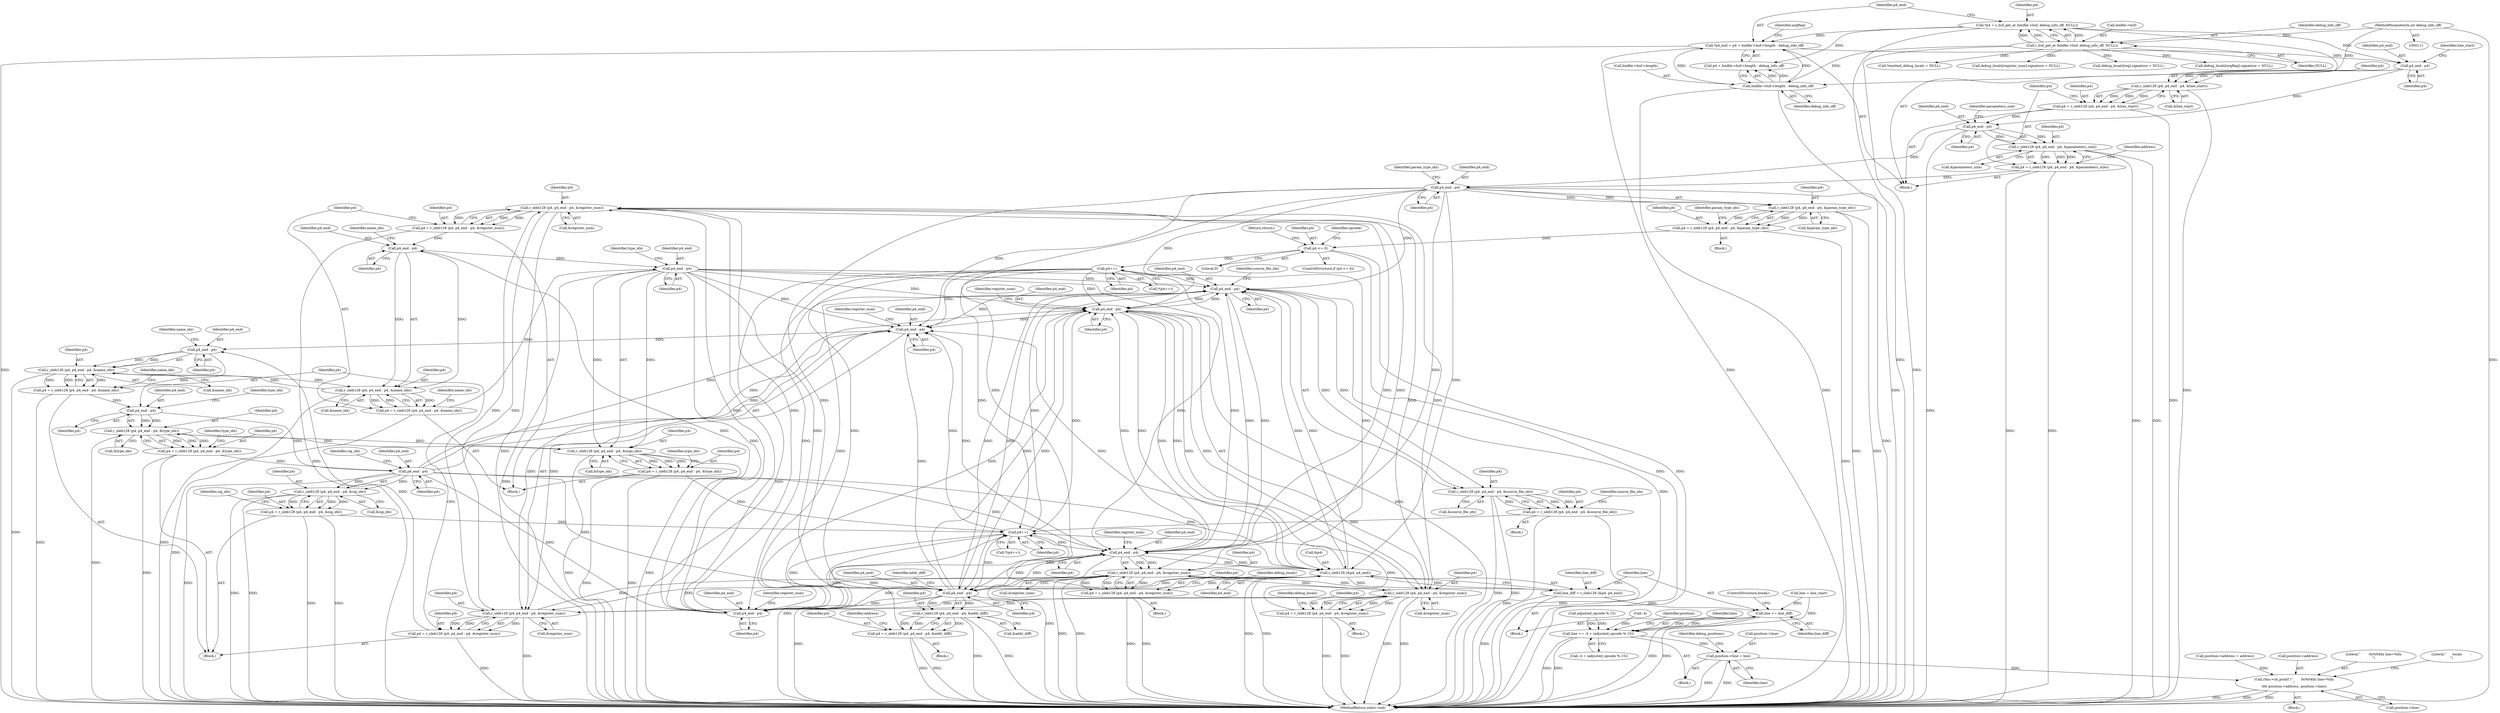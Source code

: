 digraph "0_radare2_252afb1cff9676f3ae1f341a28448bf2c8b6e308@pointer" {
"1000461" [label="(Call,r_uleb128 (p4, p4_end - p4, &register_num))"];
"1000463" [label="(Call,p4_end - p4)"];
"1000935" [label="(Call,p4_end - p4)"];
"1000802" [label="(Call,p4_end - p4)"];
"1000660" [label="(Call,p4_end - p4)"];
"1000648" [label="(Call,p4_end - p4)"];
"1000636" [label="(Call,p4_end - p4)"];
"1000627" [label="(Call,p4_end - p4)"];
"1000897" [label="(Call,p4_end - p4)"];
"1000446" [label="(Call,r_sleb128 (&p4, p4_end))"];
"1000328" [label="(Call,p4_end - p4)"];
"1000195" [label="(Call,p4_end - p4)"];
"1000186" [label="(Call,p4_end - p4)"];
"1000140" [label="(Call,*p4_end = p4 + binfile->buf->length - debug_info_off)"];
"1000131" [label="(Call,*p4 = r_buf_get_at (binfile->buf, debug_info_off, NULL))"];
"1000133" [label="(Call,r_buf_get_at (binfile->buf, debug_info_off, NULL))"];
"1000122" [label="(MethodParameterIn,int debug_info_off)"];
"1000144" [label="(Call,binfile->buf->length - debug_info_off)"];
"1000182" [label="(Call,p4 = r_uleb128 (p4, p4_end - p4, &line_start))"];
"1000184" [label="(Call,r_uleb128 (p4, p4_end - p4, &line_start))"];
"1000191" [label="(Call,p4 = r_uleb128 (p4, p4_end - p4, &parameters_size))"];
"1000193" [label="(Call,r_uleb128 (p4, p4_end - p4, &parameters_size))"];
"1000432" [label="(Call,p4_end - p4)"];
"1000484" [label="(Call,p4_end - p4)"];
"1000472" [label="(Call,p4_end - p4)"];
"1000459" [label="(Call,p4 = r_uleb128 (p4, p4_end - p4, &register_num))"];
"1000461" [label="(Call,r_uleb128 (p4, p4_end - p4, &register_num))"];
"1000800" [label="(Call,r_uleb128 (p4, p4_end - p4, &register_num))"];
"1000625" [label="(Call,r_uleb128 (p4, p4_end - p4, &register_num))"];
"1000895" [label="(Call,r_uleb128 (p4, p4_end - p4, &register_num))"];
"1000468" [label="(Call,p4 = r_uleb128 (p4, p4_end - p4, &name_idx))"];
"1000470" [label="(Call,r_uleb128 (p4, p4_end - p4, &name_idx))"];
"1000634" [label="(Call,r_uleb128 (p4, p4_end - p4, &name_idx))"];
"1000411" [label="(Call,p4++)"];
"1000401" [label="(Call,p4 <= 0)"];
"1000324" [label="(Call,p4 = r_uleb128 (p4, p4_end - p4, &param_type_idx))"];
"1000326" [label="(Call,r_uleb128 (p4, p4_end - p4, &param_type_idx))"];
"1001001" [label="(Call,p4++)"];
"1000798" [label="(Call,p4 = r_uleb128 (p4, p4_end - p4, &register_num))"];
"1000893" [label="(Call,p4 = r_uleb128 (p4, p4_end - p4, &register_num))"];
"1000656" [label="(Call,p4 = r_uleb128 (p4, p4_end - p4, &sig_idx))"];
"1000658" [label="(Call,r_uleb128 (p4, p4_end - p4, &sig_idx))"];
"1000931" [label="(Call,p4 = r_uleb128 (p4, p4_end - p4, &source_file_idx))"];
"1000933" [label="(Call,r_uleb128 (p4, p4_end - p4, &source_file_idx))"];
"1000480" [label="(Call,p4 = r_uleb128 (p4, p4_end - p4, &type_idx))"];
"1000482" [label="(Call,r_uleb128 (p4, p4_end - p4, &type_idx))"];
"1000646" [label="(Call,r_uleb128 (p4, p4_end - p4, &type_idx))"];
"1000428" [label="(Call,p4 = r_uleb128 (p4, p4_end - p4, &addr_diff))"];
"1000430" [label="(Call,r_uleb128 (p4, p4_end - p4, &addr_diff))"];
"1000623" [label="(Call,p4 = r_uleb128 (p4, p4_end - p4, &register_num))"];
"1000632" [label="(Call,p4 = r_uleb128 (p4, p4_end - p4, &name_idx))"];
"1000644" [label="(Call,p4 = r_uleb128 (p4, p4_end - p4, &type_idx))"];
"1000444" [label="(Call,line_diff = r_sleb128 (&p4, p4_end))"];
"1000450" [label="(Call,line += line_diff)"];
"1000956" [label="(Call,line += -4 + (adjusted_opcode % 15))"];
"1000988" [label="(Call,position->line = line)"];
"1001061" [label="(Call,rbin->cb_printf (\"        0x%04llx line=%llu\n\",\n\t\t\t\t position->address, position->line))"];
"1000624" [label="(Identifier,p4)"];
"1000150" [label="(Identifier,debug_info_off)"];
"1000461" [label="(Call,r_uleb128 (p4, p4_end - p4, &register_num))"];
"1000644" [label="(Call,p4 = r_uleb128 (p4, p4_end - p4, &type_idx))"];
"1000191" [label="(Call,p4 = r_uleb128 (p4, p4_end - p4, &parameters_size))"];
"1000156" [label="(Identifier,argReg)"];
"1000478" [label="(Identifier,name_idx)"];
"1000645" [label="(Identifier,p4)"];
"1000484" [label="(Call,p4_end - p4)"];
"1000482" [label="(Call,r_uleb128 (p4, p4_end - p4, &type_idx))"];
"1000639" [label="(Call,&name_idx)"];
"1000618" [label="(Block,)"];
"1000199" [label="(Identifier,parameters_size)"];
"1000490" [label="(Identifier,type_idx)"];
"1000931" [label="(Call,p4 = r_uleb128 (p4, p4_end - p4, &source_file_idx))"];
"1000435" [label="(Call,&addr_diff)"];
"1000654" [label="(Identifier,type_idx)"];
"1000192" [label="(Identifier,p4)"];
"1000656" [label="(Call,p4 = r_uleb128 (p4, p4_end - p4, &sig_idx))"];
"1000377" [label="(Call,debug_locals[reg].signature = NULL)"];
"1000473" [label="(Identifier,p4_end)"];
"1000937" [label="(Identifier,p4)"];
"1000939" [label="(Identifier,source_file_idx)"];
"1000625" [label="(Call,r_uleb128 (p4, p4_end - p4, &register_num))"];
"1000899" [label="(Identifier,p4)"];
"1000941" [label="(Identifier,source_file_idx)"];
"1000992" [label="(Identifier,line)"];
"1000196" [label="(Identifier,p4_end)"];
"1000134" [label="(Call,binfile->buf)"];
"1000304" [label="(Block,)"];
"1000471" [label="(Identifier,p4)"];
"1000966" [label="(Identifier,position)"];
"1000994" [label="(Identifier,debug_positions)"];
"1000410" [label="(Call,*(p4++))"];
"1000930" [label="(Block,)"];
"1000426" [label="(Block,)"];
"1000810" [label="(Identifier,debug_locals)"];
"1000898" [label="(Identifier,p4_end)"];
"1000804" [label="(Identifier,p4)"];
"1000469" [label="(Identifier,p4)"];
"1000666" [label="(Identifier,sig_idx)"];
"1000186" [label="(Call,p4_end - p4)"];
"1000487" [label="(Call,&type_idx)"];
"1000652" [label="(Identifier,type_idx)"];
"1000485" [label="(Identifier,p4_end)"];
"1000801" [label="(Identifier,p4)"];
"1000327" [label="(Identifier,p4)"];
"1000463" [label="(Call,p4_end - p4)"];
"1000663" [label="(Call,&sig_idx)"];
"1000183" [label="(Identifier,p4)"];
"1000901" [label="(Identifier,register_num)"];
"1000438" [label="(Identifier,address)"];
"1000436" [label="(Identifier,addr_diff)"];
"1000434" [label="(Identifier,p4)"];
"1000805" [label="(Call,&register_num)"];
"1000449" [label="(Identifier,p4_end)"];
"1001070" [label="(Literal,\"      locals        :\n\")"];
"1000123" [label="(Block,)"];
"1000657" [label="(Identifier,p4)"];
"1000806" [label="(Identifier,register_num)"];
"1000185" [label="(Identifier,p4)"];
"1000627" [label="(Call,p4_end - p4)"];
"1000430" [label="(Call,r_uleb128 (p4, p4_end - p4, &addr_diff))"];
"1000959" [label="(Call,-4)"];
"1000649" [label="(Identifier,p4_end)"];
"1000961" [label="(Call,adjusted_opcode % 15)"];
"1000895" [label="(Call,r_uleb128 (p4, p4_end - p4, &register_num))"];
"1000475" [label="(Call,&name_idx)"];
"1000142" [label="(Call,p4 + binfile->buf->length - debug_info_off)"];
"1000132" [label="(Identifier,p4)"];
"1000636" [label="(Call,p4_end - p4)"];
"1000328" [label="(Call,p4_end - p4)"];
"1000897" [label="(Call,p4_end - p4)"];
"1000635" [label="(Identifier,p4)"];
"1000647" [label="(Identifier,p4)"];
"1000660" [label="(Call,p4_end - p4)"];
"1000140" [label="(Call,*p4_end = p4 + binfile->buf->length - debug_info_off)"];
"1000944" [label="(Block,)"];
"1001000" [label="(Call,*(p4++))"];
"1000464" [label="(Identifier,p4_end)"];
"1000329" [label="(Identifier,p4_end)"];
"1000468" [label="(Call,p4 = r_uleb128 (p4, p4_end - p4, &name_idx))"];
"1000205" [label="(Call,line = line_start)"];
"1000131" [label="(Call,*p4 = r_buf_get_at (binfile->buf, debug_info_off, NULL))"];
"1000958" [label="(Call,-4 + (adjusted_opcode % 15))"];
"1000988" [label="(Call,position->line = line)"];
"1000412" [label="(Identifier,p4)"];
"1000432" [label="(Call,p4_end - p4)"];
"1000184" [label="(Call,r_uleb128 (p4, p4_end - p4, &line_start))"];
"1000411" [label="(Call,p4++)"];
"1000190" [label="(Identifier,line_start)"];
"1000182" [label="(Call,p4 = r_uleb128 (p4, p4_end - p4, &line_start))"];
"1000141" [label="(Identifier,p4_end)"];
"1001193" [label="(MethodReturn,static void)"];
"1000933" [label="(Call,r_uleb128 (p4, p4_end - p4, &source_file_idx))"];
"1000452" [label="(Identifier,line_diff)"];
"1000488" [label="(Identifier,type_idx)"];
"1000332" [label="(Identifier,param_type_idx)"];
"1000267" [label="(Call,debug_locals[argReg].signature = NULL)"];
"1000906" [label="(Identifier,debug_locals)"];
"1000989" [label="(Call,position->line)"];
"1000483" [label="(Identifier,p4)"];
"1000662" [label="(Identifier,p4)"];
"1000474" [label="(Identifier,p4)"];
"1000646" [label="(Call,r_uleb128 (p4, p4_end - p4, &type_idx))"];
"1000451" [label="(Identifier,line)"];
"1000634" [label="(Call,r_uleb128 (p4, p4_end - p4, &name_idx))"];
"1000630" [label="(Call,&register_num)"];
"1000324" [label="(Call,p4 = r_uleb128 (p4, p4_end - p4, &param_type_idx))"];
"1000403" [label="(Literal,0)"];
"1000401" [label="(Call,p4 <= 0)"];
"1000138" [label="(Identifier,NULL)"];
"1000470" [label="(Call,r_uleb128 (p4, p4_end - p4, &name_idx))"];
"1000651" [label="(Call,&type_idx)"];
"1000934" [label="(Identifier,p4)"];
"1000187" [label="(Identifier,p4_end)"];
"1001060" [label="(Block,)"];
"1000481" [label="(Identifier,p4)"];
"1001001" [label="(Call,p4++)"];
"1000800" [label="(Call,r_uleb128 (p4, p4_end - p4, &register_num))"];
"1000122" [label="(MethodParameterIn,int debug_info_off)"];
"1000957" [label="(Identifier,line)"];
"1000798" [label="(Call,p4 = r_uleb128 (p4, p4_end - p4, &register_num))"];
"1000169" [label="(Call,*emitted_debug_locals = NULL)"];
"1000189" [label="(Call,&line_start)"];
"1000628" [label="(Identifier,p4_end)"];
"1000642" [label="(Identifier,name_idx)"];
"1000891" [label="(Block,)"];
"1000450" [label="(Call,line += line_diff)"];
"1000480" [label="(Call,p4 = r_uleb128 (p4, p4_end - p4, &type_idx))"];
"1000648" [label="(Call,p4_end - p4)"];
"1000188" [label="(Identifier,p4)"];
"1000938" [label="(Call,&source_file_idx)"];
"1000445" [label="(Identifier,line_diff)"];
"1000330" [label="(Identifier,p4)"];
"1000472" [label="(Call,p4_end - p4)"];
"1000661" [label="(Identifier,p4_end)"];
"1000956" [label="(Call,line += -4 + (adjusted_opcode % 15))"];
"1000650" [label="(Identifier,p4)"];
"1000466" [label="(Call,&register_num)"];
"1000429" [label="(Identifier,p4)"];
"1000195" [label="(Call,p4_end - p4)"];
"1000633" [label="(Identifier,p4)"];
"1000467" [label="(Identifier,register_num)"];
"1000983" [label="(Call,position->address = address)"];
"1000932" [label="(Identifier,p4)"];
"1000896" [label="(Identifier,p4)"];
"1001002" [label="(Identifier,p4)"];
"1000626" [label="(Identifier,p4)"];
"1000325" [label="(Identifier,p4)"];
"1000453" [label="(ControlStructure,break;)"];
"1000796" [label="(Block,)"];
"1000900" [label="(Call,&register_num)"];
"1000431" [label="(Identifier,p4)"];
"1000638" [label="(Identifier,p4)"];
"1000446" [label="(Call,r_sleb128 (&p4, p4_end))"];
"1000799" [label="(Identifier,p4)"];
"1000144" [label="(Call,binfile->buf->length - debug_info_off)"];
"1000137" [label="(Identifier,debug_info_off)"];
"1000460" [label="(Identifier,p4)"];
"1000476" [label="(Identifier,name_idx)"];
"1000202" [label="(Identifier,address)"];
"1001066" [label="(Call,position->line)"];
"1001063" [label="(Call,position->address)"];
"1000936" [label="(Identifier,p4_end)"];
"1000486" [label="(Identifier,p4)"];
"1000198" [label="(Call,&parameters_size)"];
"1000459" [label="(Call,p4 = r_uleb128 (p4, p4_end - p4, &register_num))"];
"1000197" [label="(Identifier,p4)"];
"1000623" [label="(Call,p4 = r_uleb128 (p4, p4_end - p4, &register_num))"];
"1000326" [label="(Call,r_uleb128 (p4, p4_end - p4, &param_type_idx))"];
"1000331" [label="(Call,&param_type_idx)"];
"1000433" [label="(Identifier,p4_end)"];
"1000894" [label="(Identifier,p4)"];
"1001061" [label="(Call,rbin->cb_printf (\"        0x%04llx line=%llu\n\",\n\t\t\t\t position->address, position->line))"];
"1000194" [label="(Identifier,p4)"];
"1000803" [label="(Identifier,p4_end)"];
"1000465" [label="(Identifier,p4)"];
"1000664" [label="(Identifier,sig_idx)"];
"1000447" [label="(Call,&p4)"];
"1000935" [label="(Call,p4_end - p4)"];
"1000402" [label="(Identifier,p4)"];
"1000334" [label="(Identifier,param_type_idx)"];
"1000444" [label="(Call,line_diff = r_sleb128 (&p4, p4_end))"];
"1000893" [label="(Call,p4 = r_uleb128 (p4, p4_end - p4, &register_num))"];
"1000602" [label="(Call,debug_locals[register_num].signature = NULL)"];
"1000802" [label="(Call,p4_end - p4)"];
"1000133" [label="(Call,r_buf_get_at (binfile->buf, debug_info_off, NULL))"];
"1000658" [label="(Call,r_uleb128 (p4, p4_end - p4, &sig_idx))"];
"1000632" [label="(Call,p4 = r_uleb128 (p4, p4_end - p4, &name_idx))"];
"1000631" [label="(Identifier,register_num)"];
"1000462" [label="(Identifier,p4)"];
"1000428" [label="(Call,p4 = r_uleb128 (p4, p4_end - p4, &addr_diff))"];
"1000637" [label="(Identifier,p4_end)"];
"1000400" [label="(ControlStructure,if (p4 <= 0))"];
"1000408" [label="(Identifier,opcode)"];
"1000442" [label="(Block,)"];
"1000145" [label="(Call,binfile->buf->length)"];
"1001062" [label="(Literal,\"        0x%04llx line=%llu\n\")"];
"1000193" [label="(Call,r_uleb128 (p4, p4_end - p4, &parameters_size))"];
"1000640" [label="(Identifier,name_idx)"];
"1000629" [label="(Identifier,p4)"];
"1000659" [label="(Identifier,p4)"];
"1000455" [label="(Block,)"];
"1000405" [label="(Return,return;)"];
"1000461" -> "1000459"  [label="AST: "];
"1000461" -> "1000466"  [label="CFG: "];
"1000462" -> "1000461"  [label="AST: "];
"1000463" -> "1000461"  [label="AST: "];
"1000466" -> "1000461"  [label="AST: "];
"1000459" -> "1000461"  [label="CFG: "];
"1000461" -> "1001193"  [label="DDG: "];
"1000461" -> "1000459"  [label="DDG: "];
"1000461" -> "1000459"  [label="DDG: "];
"1000461" -> "1000459"  [label="DDG: "];
"1000463" -> "1000461"  [label="DDG: "];
"1000463" -> "1000461"  [label="DDG: "];
"1000800" -> "1000461"  [label="DDG: "];
"1000625" -> "1000461"  [label="DDG: "];
"1000895" -> "1000461"  [label="DDG: "];
"1000461" -> "1000625"  [label="DDG: "];
"1000461" -> "1000800"  [label="DDG: "];
"1000461" -> "1000895"  [label="DDG: "];
"1000463" -> "1000465"  [label="CFG: "];
"1000464" -> "1000463"  [label="AST: "];
"1000465" -> "1000463"  [label="AST: "];
"1000467" -> "1000463"  [label="CFG: "];
"1000935" -> "1000463"  [label="DDG: "];
"1000802" -> "1000463"  [label="DDG: "];
"1000660" -> "1000463"  [label="DDG: "];
"1000897" -> "1000463"  [label="DDG: "];
"1000446" -> "1000463"  [label="DDG: "];
"1000328" -> "1000463"  [label="DDG: "];
"1000432" -> "1000463"  [label="DDG: "];
"1000484" -> "1000463"  [label="DDG: "];
"1000411" -> "1000463"  [label="DDG: "];
"1001001" -> "1000463"  [label="DDG: "];
"1000463" -> "1000472"  [label="DDG: "];
"1000935" -> "1000933"  [label="AST: "];
"1000935" -> "1000937"  [label="CFG: "];
"1000936" -> "1000935"  [label="AST: "];
"1000937" -> "1000935"  [label="AST: "];
"1000939" -> "1000935"  [label="CFG: "];
"1000935" -> "1001193"  [label="DDG: "];
"1000935" -> "1000432"  [label="DDG: "];
"1000935" -> "1000446"  [label="DDG: "];
"1000935" -> "1000627"  [label="DDG: "];
"1000935" -> "1000802"  [label="DDG: "];
"1000935" -> "1000897"  [label="DDG: "];
"1000935" -> "1000933"  [label="DDG: "];
"1000935" -> "1000933"  [label="DDG: "];
"1000802" -> "1000935"  [label="DDG: "];
"1000660" -> "1000935"  [label="DDG: "];
"1000897" -> "1000935"  [label="DDG: "];
"1000446" -> "1000935"  [label="DDG: "];
"1000328" -> "1000935"  [label="DDG: "];
"1000432" -> "1000935"  [label="DDG: "];
"1000484" -> "1000935"  [label="DDG: "];
"1000411" -> "1000935"  [label="DDG: "];
"1001001" -> "1000935"  [label="DDG: "];
"1000802" -> "1000800"  [label="AST: "];
"1000802" -> "1000804"  [label="CFG: "];
"1000803" -> "1000802"  [label="AST: "];
"1000804" -> "1000802"  [label="AST: "];
"1000806" -> "1000802"  [label="CFG: "];
"1000802" -> "1001193"  [label="DDG: "];
"1000802" -> "1000432"  [label="DDG: "];
"1000802" -> "1000446"  [label="DDG: "];
"1000802" -> "1000627"  [label="DDG: "];
"1000802" -> "1000800"  [label="DDG: "];
"1000802" -> "1000800"  [label="DDG: "];
"1000660" -> "1000802"  [label="DDG: "];
"1000897" -> "1000802"  [label="DDG: "];
"1000446" -> "1000802"  [label="DDG: "];
"1000328" -> "1000802"  [label="DDG: "];
"1000432" -> "1000802"  [label="DDG: "];
"1000484" -> "1000802"  [label="DDG: "];
"1000411" -> "1000802"  [label="DDG: "];
"1001001" -> "1000802"  [label="DDG: "];
"1000802" -> "1000897"  [label="DDG: "];
"1000660" -> "1000658"  [label="AST: "];
"1000660" -> "1000662"  [label="CFG: "];
"1000661" -> "1000660"  [label="AST: "];
"1000662" -> "1000660"  [label="AST: "];
"1000664" -> "1000660"  [label="CFG: "];
"1000660" -> "1001193"  [label="DDG: "];
"1000660" -> "1000432"  [label="DDG: "];
"1000660" -> "1000446"  [label="DDG: "];
"1000660" -> "1000627"  [label="DDG: "];
"1000660" -> "1000658"  [label="DDG: "];
"1000660" -> "1000658"  [label="DDG: "];
"1000648" -> "1000660"  [label="DDG: "];
"1000644" -> "1000660"  [label="DDG: "];
"1000660" -> "1000897"  [label="DDG: "];
"1000648" -> "1000646"  [label="AST: "];
"1000648" -> "1000650"  [label="CFG: "];
"1000649" -> "1000648"  [label="AST: "];
"1000650" -> "1000648"  [label="AST: "];
"1000652" -> "1000648"  [label="CFG: "];
"1000648" -> "1000646"  [label="DDG: "];
"1000648" -> "1000646"  [label="DDG: "];
"1000636" -> "1000648"  [label="DDG: "];
"1000632" -> "1000648"  [label="DDG: "];
"1000636" -> "1000634"  [label="AST: "];
"1000636" -> "1000638"  [label="CFG: "];
"1000637" -> "1000636"  [label="AST: "];
"1000638" -> "1000636"  [label="AST: "];
"1000640" -> "1000636"  [label="CFG: "];
"1000636" -> "1000634"  [label="DDG: "];
"1000636" -> "1000634"  [label="DDG: "];
"1000627" -> "1000636"  [label="DDG: "];
"1000623" -> "1000636"  [label="DDG: "];
"1000627" -> "1000625"  [label="AST: "];
"1000627" -> "1000629"  [label="CFG: "];
"1000628" -> "1000627"  [label="AST: "];
"1000629" -> "1000627"  [label="AST: "];
"1000631" -> "1000627"  [label="CFG: "];
"1000627" -> "1000625"  [label="DDG: "];
"1000627" -> "1000625"  [label="DDG: "];
"1000897" -> "1000627"  [label="DDG: "];
"1000446" -> "1000627"  [label="DDG: "];
"1000328" -> "1000627"  [label="DDG: "];
"1000432" -> "1000627"  [label="DDG: "];
"1000484" -> "1000627"  [label="DDG: "];
"1000411" -> "1000627"  [label="DDG: "];
"1001001" -> "1000627"  [label="DDG: "];
"1000897" -> "1000895"  [label="AST: "];
"1000897" -> "1000899"  [label="CFG: "];
"1000898" -> "1000897"  [label="AST: "];
"1000899" -> "1000897"  [label="AST: "];
"1000901" -> "1000897"  [label="CFG: "];
"1000897" -> "1001193"  [label="DDG: "];
"1000897" -> "1000432"  [label="DDG: "];
"1000897" -> "1000446"  [label="DDG: "];
"1000897" -> "1000895"  [label="DDG: "];
"1000897" -> "1000895"  [label="DDG: "];
"1000446" -> "1000897"  [label="DDG: "];
"1000328" -> "1000897"  [label="DDG: "];
"1000432" -> "1000897"  [label="DDG: "];
"1000484" -> "1000897"  [label="DDG: "];
"1000411" -> "1000897"  [label="DDG: "];
"1001001" -> "1000897"  [label="DDG: "];
"1000446" -> "1000444"  [label="AST: "];
"1000446" -> "1000449"  [label="CFG: "];
"1000447" -> "1000446"  [label="AST: "];
"1000449" -> "1000446"  [label="AST: "];
"1000444" -> "1000446"  [label="CFG: "];
"1000446" -> "1001193"  [label="DDG: "];
"1000446" -> "1001193"  [label="DDG: "];
"1000446" -> "1000432"  [label="DDG: "];
"1000446" -> "1000444"  [label="DDG: "];
"1000446" -> "1000444"  [label="DDG: "];
"1000328" -> "1000446"  [label="DDG: "];
"1000432" -> "1000446"  [label="DDG: "];
"1000484" -> "1000446"  [label="DDG: "];
"1000328" -> "1000326"  [label="AST: "];
"1000328" -> "1000330"  [label="CFG: "];
"1000329" -> "1000328"  [label="AST: "];
"1000330" -> "1000328"  [label="AST: "];
"1000332" -> "1000328"  [label="CFG: "];
"1000328" -> "1001193"  [label="DDG: "];
"1000328" -> "1000326"  [label="DDG: "];
"1000328" -> "1000326"  [label="DDG: "];
"1000195" -> "1000328"  [label="DDG: "];
"1000191" -> "1000328"  [label="DDG: "];
"1000328" -> "1000432"  [label="DDG: "];
"1000195" -> "1000193"  [label="AST: "];
"1000195" -> "1000197"  [label="CFG: "];
"1000196" -> "1000195"  [label="AST: "];
"1000197" -> "1000195"  [label="AST: "];
"1000199" -> "1000195"  [label="CFG: "];
"1000195" -> "1001193"  [label="DDG: "];
"1000195" -> "1000193"  [label="DDG: "];
"1000195" -> "1000193"  [label="DDG: "];
"1000186" -> "1000195"  [label="DDG: "];
"1000182" -> "1000195"  [label="DDG: "];
"1000186" -> "1000184"  [label="AST: "];
"1000186" -> "1000188"  [label="CFG: "];
"1000187" -> "1000186"  [label="AST: "];
"1000188" -> "1000186"  [label="AST: "];
"1000190" -> "1000186"  [label="CFG: "];
"1000186" -> "1000184"  [label="DDG: "];
"1000186" -> "1000184"  [label="DDG: "];
"1000140" -> "1000186"  [label="DDG: "];
"1000131" -> "1000186"  [label="DDG: "];
"1000140" -> "1000123"  [label="AST: "];
"1000140" -> "1000142"  [label="CFG: "];
"1000141" -> "1000140"  [label="AST: "];
"1000142" -> "1000140"  [label="AST: "];
"1000156" -> "1000140"  [label="CFG: "];
"1000140" -> "1001193"  [label="DDG: "];
"1000140" -> "1001193"  [label="DDG: "];
"1000131" -> "1000140"  [label="DDG: "];
"1000144" -> "1000140"  [label="DDG: "];
"1000144" -> "1000140"  [label="DDG: "];
"1000131" -> "1000123"  [label="AST: "];
"1000131" -> "1000133"  [label="CFG: "];
"1000132" -> "1000131"  [label="AST: "];
"1000133" -> "1000131"  [label="AST: "];
"1000141" -> "1000131"  [label="CFG: "];
"1000131" -> "1001193"  [label="DDG: "];
"1000133" -> "1000131"  [label="DDG: "];
"1000133" -> "1000131"  [label="DDG: "];
"1000133" -> "1000131"  [label="DDG: "];
"1000131" -> "1000142"  [label="DDG: "];
"1000133" -> "1000138"  [label="CFG: "];
"1000134" -> "1000133"  [label="AST: "];
"1000137" -> "1000133"  [label="AST: "];
"1000138" -> "1000133"  [label="AST: "];
"1000133" -> "1001193"  [label="DDG: "];
"1000122" -> "1000133"  [label="DDG: "];
"1000133" -> "1000144"  [label="DDG: "];
"1000133" -> "1000169"  [label="DDG: "];
"1000133" -> "1000267"  [label="DDG: "];
"1000133" -> "1000377"  [label="DDG: "];
"1000133" -> "1000602"  [label="DDG: "];
"1000122" -> "1000111"  [label="AST: "];
"1000122" -> "1001193"  [label="DDG: "];
"1000122" -> "1000144"  [label="DDG: "];
"1000144" -> "1000142"  [label="AST: "];
"1000144" -> "1000150"  [label="CFG: "];
"1000145" -> "1000144"  [label="AST: "];
"1000150" -> "1000144"  [label="AST: "];
"1000142" -> "1000144"  [label="CFG: "];
"1000144" -> "1001193"  [label="DDG: "];
"1000144" -> "1001193"  [label="DDG: "];
"1000144" -> "1000142"  [label="DDG: "];
"1000144" -> "1000142"  [label="DDG: "];
"1000182" -> "1000123"  [label="AST: "];
"1000182" -> "1000184"  [label="CFG: "];
"1000183" -> "1000182"  [label="AST: "];
"1000184" -> "1000182"  [label="AST: "];
"1000192" -> "1000182"  [label="CFG: "];
"1000182" -> "1001193"  [label="DDG: "];
"1000184" -> "1000182"  [label="DDG: "];
"1000184" -> "1000182"  [label="DDG: "];
"1000184" -> "1000182"  [label="DDG: "];
"1000184" -> "1000189"  [label="CFG: "];
"1000185" -> "1000184"  [label="AST: "];
"1000189" -> "1000184"  [label="AST: "];
"1000184" -> "1001193"  [label="DDG: "];
"1000191" -> "1000123"  [label="AST: "];
"1000191" -> "1000193"  [label="CFG: "];
"1000192" -> "1000191"  [label="AST: "];
"1000193" -> "1000191"  [label="AST: "];
"1000202" -> "1000191"  [label="CFG: "];
"1000191" -> "1001193"  [label="DDG: "];
"1000191" -> "1001193"  [label="DDG: "];
"1000193" -> "1000191"  [label="DDG: "];
"1000193" -> "1000191"  [label="DDG: "];
"1000193" -> "1000191"  [label="DDG: "];
"1000193" -> "1000198"  [label="CFG: "];
"1000194" -> "1000193"  [label="AST: "];
"1000198" -> "1000193"  [label="AST: "];
"1000193" -> "1001193"  [label="DDG: "];
"1000193" -> "1001193"  [label="DDG: "];
"1000432" -> "1000430"  [label="AST: "];
"1000432" -> "1000434"  [label="CFG: "];
"1000433" -> "1000432"  [label="AST: "];
"1000434" -> "1000432"  [label="AST: "];
"1000436" -> "1000432"  [label="CFG: "];
"1000432" -> "1001193"  [label="DDG: "];
"1000432" -> "1000430"  [label="DDG: "];
"1000432" -> "1000430"  [label="DDG: "];
"1000484" -> "1000432"  [label="DDG: "];
"1000411" -> "1000432"  [label="DDG: "];
"1001001" -> "1000432"  [label="DDG: "];
"1000484" -> "1000482"  [label="AST: "];
"1000484" -> "1000486"  [label="CFG: "];
"1000485" -> "1000484"  [label="AST: "];
"1000486" -> "1000484"  [label="AST: "];
"1000488" -> "1000484"  [label="CFG: "];
"1000484" -> "1001193"  [label="DDG: "];
"1000484" -> "1000482"  [label="DDG: "];
"1000484" -> "1000482"  [label="DDG: "];
"1000472" -> "1000484"  [label="DDG: "];
"1000468" -> "1000484"  [label="DDG: "];
"1000472" -> "1000470"  [label="AST: "];
"1000472" -> "1000474"  [label="CFG: "];
"1000473" -> "1000472"  [label="AST: "];
"1000474" -> "1000472"  [label="AST: "];
"1000476" -> "1000472"  [label="CFG: "];
"1000472" -> "1000470"  [label="DDG: "];
"1000472" -> "1000470"  [label="DDG: "];
"1000459" -> "1000472"  [label="DDG: "];
"1000459" -> "1000455"  [label="AST: "];
"1000460" -> "1000459"  [label="AST: "];
"1000469" -> "1000459"  [label="CFG: "];
"1000459" -> "1001193"  [label="DDG: "];
"1000800" -> "1000798"  [label="AST: "];
"1000800" -> "1000805"  [label="CFG: "];
"1000801" -> "1000800"  [label="AST: "];
"1000805" -> "1000800"  [label="AST: "];
"1000798" -> "1000800"  [label="CFG: "];
"1000800" -> "1001193"  [label="DDG: "];
"1000800" -> "1001193"  [label="DDG: "];
"1000800" -> "1000625"  [label="DDG: "];
"1000800" -> "1000798"  [label="DDG: "];
"1000800" -> "1000798"  [label="DDG: "];
"1000800" -> "1000798"  [label="DDG: "];
"1000625" -> "1000800"  [label="DDG: "];
"1000895" -> "1000800"  [label="DDG: "];
"1000800" -> "1000895"  [label="DDG: "];
"1000625" -> "1000623"  [label="AST: "];
"1000625" -> "1000630"  [label="CFG: "];
"1000626" -> "1000625"  [label="AST: "];
"1000630" -> "1000625"  [label="AST: "];
"1000623" -> "1000625"  [label="CFG: "];
"1000625" -> "1001193"  [label="DDG: "];
"1000625" -> "1000623"  [label="DDG: "];
"1000625" -> "1000623"  [label="DDG: "];
"1000625" -> "1000623"  [label="DDG: "];
"1000895" -> "1000625"  [label="DDG: "];
"1000625" -> "1000895"  [label="DDG: "];
"1000895" -> "1000893"  [label="AST: "];
"1000895" -> "1000900"  [label="CFG: "];
"1000896" -> "1000895"  [label="AST: "];
"1000900" -> "1000895"  [label="AST: "];
"1000893" -> "1000895"  [label="CFG: "];
"1000895" -> "1001193"  [label="DDG: "];
"1000895" -> "1001193"  [label="DDG: "];
"1000895" -> "1000893"  [label="DDG: "];
"1000895" -> "1000893"  [label="DDG: "];
"1000895" -> "1000893"  [label="DDG: "];
"1000468" -> "1000455"  [label="AST: "];
"1000468" -> "1000470"  [label="CFG: "];
"1000469" -> "1000468"  [label="AST: "];
"1000470" -> "1000468"  [label="AST: "];
"1000478" -> "1000468"  [label="CFG: "];
"1000468" -> "1001193"  [label="DDG: "];
"1000470" -> "1000468"  [label="DDG: "];
"1000470" -> "1000468"  [label="DDG: "];
"1000470" -> "1000468"  [label="DDG: "];
"1000470" -> "1000475"  [label="CFG: "];
"1000471" -> "1000470"  [label="AST: "];
"1000475" -> "1000470"  [label="AST: "];
"1000470" -> "1001193"  [label="DDG: "];
"1000634" -> "1000470"  [label="DDG: "];
"1000470" -> "1000634"  [label="DDG: "];
"1000634" -> "1000632"  [label="AST: "];
"1000634" -> "1000639"  [label="CFG: "];
"1000635" -> "1000634"  [label="AST: "];
"1000639" -> "1000634"  [label="AST: "];
"1000632" -> "1000634"  [label="CFG: "];
"1000634" -> "1001193"  [label="DDG: "];
"1000634" -> "1000632"  [label="DDG: "];
"1000634" -> "1000632"  [label="DDG: "];
"1000634" -> "1000632"  [label="DDG: "];
"1000411" -> "1000410"  [label="AST: "];
"1000411" -> "1000412"  [label="CFG: "];
"1000412" -> "1000411"  [label="AST: "];
"1000410" -> "1000411"  [label="CFG: "];
"1000411" -> "1001193"  [label="DDG: "];
"1000401" -> "1000411"  [label="DDG: "];
"1000411" -> "1001001"  [label="DDG: "];
"1000401" -> "1000400"  [label="AST: "];
"1000401" -> "1000403"  [label="CFG: "];
"1000402" -> "1000401"  [label="AST: "];
"1000403" -> "1000401"  [label="AST: "];
"1000405" -> "1000401"  [label="CFG: "];
"1000408" -> "1000401"  [label="CFG: "];
"1000401" -> "1001193"  [label="DDG: "];
"1000401" -> "1001193"  [label="DDG: "];
"1000324" -> "1000401"  [label="DDG: "];
"1000324" -> "1000304"  [label="AST: "];
"1000324" -> "1000326"  [label="CFG: "];
"1000325" -> "1000324"  [label="AST: "];
"1000326" -> "1000324"  [label="AST: "];
"1000334" -> "1000324"  [label="CFG: "];
"1000324" -> "1001193"  [label="DDG: "];
"1000326" -> "1000324"  [label="DDG: "];
"1000326" -> "1000324"  [label="DDG: "];
"1000326" -> "1000324"  [label="DDG: "];
"1000326" -> "1000331"  [label="CFG: "];
"1000327" -> "1000326"  [label="AST: "];
"1000331" -> "1000326"  [label="AST: "];
"1000326" -> "1001193"  [label="DDG: "];
"1000326" -> "1001193"  [label="DDG: "];
"1001001" -> "1001000"  [label="AST: "];
"1001001" -> "1001002"  [label="CFG: "];
"1001002" -> "1001001"  [label="AST: "];
"1001000" -> "1001001"  [label="CFG: "];
"1001001" -> "1001193"  [label="DDG: "];
"1000798" -> "1001001"  [label="DDG: "];
"1000893" -> "1001001"  [label="DDG: "];
"1000656" -> "1001001"  [label="DDG: "];
"1000931" -> "1001001"  [label="DDG: "];
"1000480" -> "1001001"  [label="DDG: "];
"1000428" -> "1001001"  [label="DDG: "];
"1000798" -> "1000796"  [label="AST: "];
"1000799" -> "1000798"  [label="AST: "];
"1000810" -> "1000798"  [label="CFG: "];
"1000798" -> "1001193"  [label="DDG: "];
"1000798" -> "1001193"  [label="DDG: "];
"1000893" -> "1000891"  [label="AST: "];
"1000894" -> "1000893"  [label="AST: "];
"1000906" -> "1000893"  [label="CFG: "];
"1000893" -> "1001193"  [label="DDG: "];
"1000893" -> "1001193"  [label="DDG: "];
"1000656" -> "1000618"  [label="AST: "];
"1000656" -> "1000658"  [label="CFG: "];
"1000657" -> "1000656"  [label="AST: "];
"1000658" -> "1000656"  [label="AST: "];
"1000666" -> "1000656"  [label="CFG: "];
"1000656" -> "1001193"  [label="DDG: "];
"1000656" -> "1001193"  [label="DDG: "];
"1000658" -> "1000656"  [label="DDG: "];
"1000658" -> "1000656"  [label="DDG: "];
"1000658" -> "1000656"  [label="DDG: "];
"1000658" -> "1000663"  [label="CFG: "];
"1000659" -> "1000658"  [label="AST: "];
"1000663" -> "1000658"  [label="AST: "];
"1000658" -> "1001193"  [label="DDG: "];
"1000658" -> "1001193"  [label="DDG: "];
"1000931" -> "1000930"  [label="AST: "];
"1000931" -> "1000933"  [label="CFG: "];
"1000932" -> "1000931"  [label="AST: "];
"1000933" -> "1000931"  [label="AST: "];
"1000941" -> "1000931"  [label="CFG: "];
"1000931" -> "1001193"  [label="DDG: "];
"1000931" -> "1001193"  [label="DDG: "];
"1000933" -> "1000931"  [label="DDG: "];
"1000933" -> "1000931"  [label="DDG: "];
"1000933" -> "1000931"  [label="DDG: "];
"1000933" -> "1000938"  [label="CFG: "];
"1000934" -> "1000933"  [label="AST: "];
"1000938" -> "1000933"  [label="AST: "];
"1000933" -> "1001193"  [label="DDG: "];
"1000933" -> "1001193"  [label="DDG: "];
"1000480" -> "1000455"  [label="AST: "];
"1000480" -> "1000482"  [label="CFG: "];
"1000481" -> "1000480"  [label="AST: "];
"1000482" -> "1000480"  [label="AST: "];
"1000490" -> "1000480"  [label="CFG: "];
"1000480" -> "1001193"  [label="DDG: "];
"1000480" -> "1001193"  [label="DDG: "];
"1000482" -> "1000480"  [label="DDG: "];
"1000482" -> "1000480"  [label="DDG: "];
"1000482" -> "1000480"  [label="DDG: "];
"1000482" -> "1000487"  [label="CFG: "];
"1000483" -> "1000482"  [label="AST: "];
"1000487" -> "1000482"  [label="AST: "];
"1000482" -> "1001193"  [label="DDG: "];
"1000482" -> "1001193"  [label="DDG: "];
"1000646" -> "1000482"  [label="DDG: "];
"1000482" -> "1000646"  [label="DDG: "];
"1000646" -> "1000644"  [label="AST: "];
"1000646" -> "1000651"  [label="CFG: "];
"1000647" -> "1000646"  [label="AST: "];
"1000651" -> "1000646"  [label="AST: "];
"1000644" -> "1000646"  [label="CFG: "];
"1000646" -> "1001193"  [label="DDG: "];
"1000646" -> "1000644"  [label="DDG: "];
"1000646" -> "1000644"  [label="DDG: "];
"1000646" -> "1000644"  [label="DDG: "];
"1000428" -> "1000426"  [label="AST: "];
"1000428" -> "1000430"  [label="CFG: "];
"1000429" -> "1000428"  [label="AST: "];
"1000430" -> "1000428"  [label="AST: "];
"1000438" -> "1000428"  [label="CFG: "];
"1000428" -> "1001193"  [label="DDG: "];
"1000428" -> "1001193"  [label="DDG: "];
"1000430" -> "1000428"  [label="DDG: "];
"1000430" -> "1000428"  [label="DDG: "];
"1000430" -> "1000428"  [label="DDG: "];
"1000430" -> "1000435"  [label="CFG: "];
"1000431" -> "1000430"  [label="AST: "];
"1000435" -> "1000430"  [label="AST: "];
"1000430" -> "1001193"  [label="DDG: "];
"1000430" -> "1001193"  [label="DDG: "];
"1000623" -> "1000618"  [label="AST: "];
"1000624" -> "1000623"  [label="AST: "];
"1000633" -> "1000623"  [label="CFG: "];
"1000623" -> "1001193"  [label="DDG: "];
"1000632" -> "1000618"  [label="AST: "];
"1000633" -> "1000632"  [label="AST: "];
"1000642" -> "1000632"  [label="CFG: "];
"1000632" -> "1001193"  [label="DDG: "];
"1000644" -> "1000618"  [label="AST: "];
"1000645" -> "1000644"  [label="AST: "];
"1000654" -> "1000644"  [label="CFG: "];
"1000644" -> "1001193"  [label="DDG: "];
"1000444" -> "1000442"  [label="AST: "];
"1000445" -> "1000444"  [label="AST: "];
"1000451" -> "1000444"  [label="CFG: "];
"1000444" -> "1001193"  [label="DDG: "];
"1000444" -> "1000450"  [label="DDG: "];
"1000450" -> "1000442"  [label="AST: "];
"1000450" -> "1000452"  [label="CFG: "];
"1000451" -> "1000450"  [label="AST: "];
"1000452" -> "1000450"  [label="AST: "];
"1000453" -> "1000450"  [label="CFG: "];
"1000450" -> "1001193"  [label="DDG: "];
"1000450" -> "1001193"  [label="DDG: "];
"1000205" -> "1000450"  [label="DDG: "];
"1000956" -> "1000450"  [label="DDG: "];
"1000450" -> "1000956"  [label="DDG: "];
"1000956" -> "1000944"  [label="AST: "];
"1000956" -> "1000958"  [label="CFG: "];
"1000957" -> "1000956"  [label="AST: "];
"1000958" -> "1000956"  [label="AST: "];
"1000966" -> "1000956"  [label="CFG: "];
"1000956" -> "1001193"  [label="DDG: "];
"1000956" -> "1001193"  [label="DDG: "];
"1000959" -> "1000956"  [label="DDG: "];
"1000961" -> "1000956"  [label="DDG: "];
"1000961" -> "1000956"  [label="DDG: "];
"1000205" -> "1000956"  [label="DDG: "];
"1000956" -> "1000988"  [label="DDG: "];
"1000988" -> "1000944"  [label="AST: "];
"1000988" -> "1000992"  [label="CFG: "];
"1000989" -> "1000988"  [label="AST: "];
"1000992" -> "1000988"  [label="AST: "];
"1000994" -> "1000988"  [label="CFG: "];
"1000988" -> "1001193"  [label="DDG: "];
"1000988" -> "1001193"  [label="DDG: "];
"1000988" -> "1001061"  [label="DDG: "];
"1001061" -> "1001060"  [label="AST: "];
"1001061" -> "1001066"  [label="CFG: "];
"1001062" -> "1001061"  [label="AST: "];
"1001063" -> "1001061"  [label="AST: "];
"1001066" -> "1001061"  [label="AST: "];
"1001070" -> "1001061"  [label="CFG: "];
"1001061" -> "1001193"  [label="DDG: "];
"1001061" -> "1001193"  [label="DDG: "];
"1001061" -> "1001193"  [label="DDG: "];
"1000983" -> "1001061"  [label="DDG: "];
}
